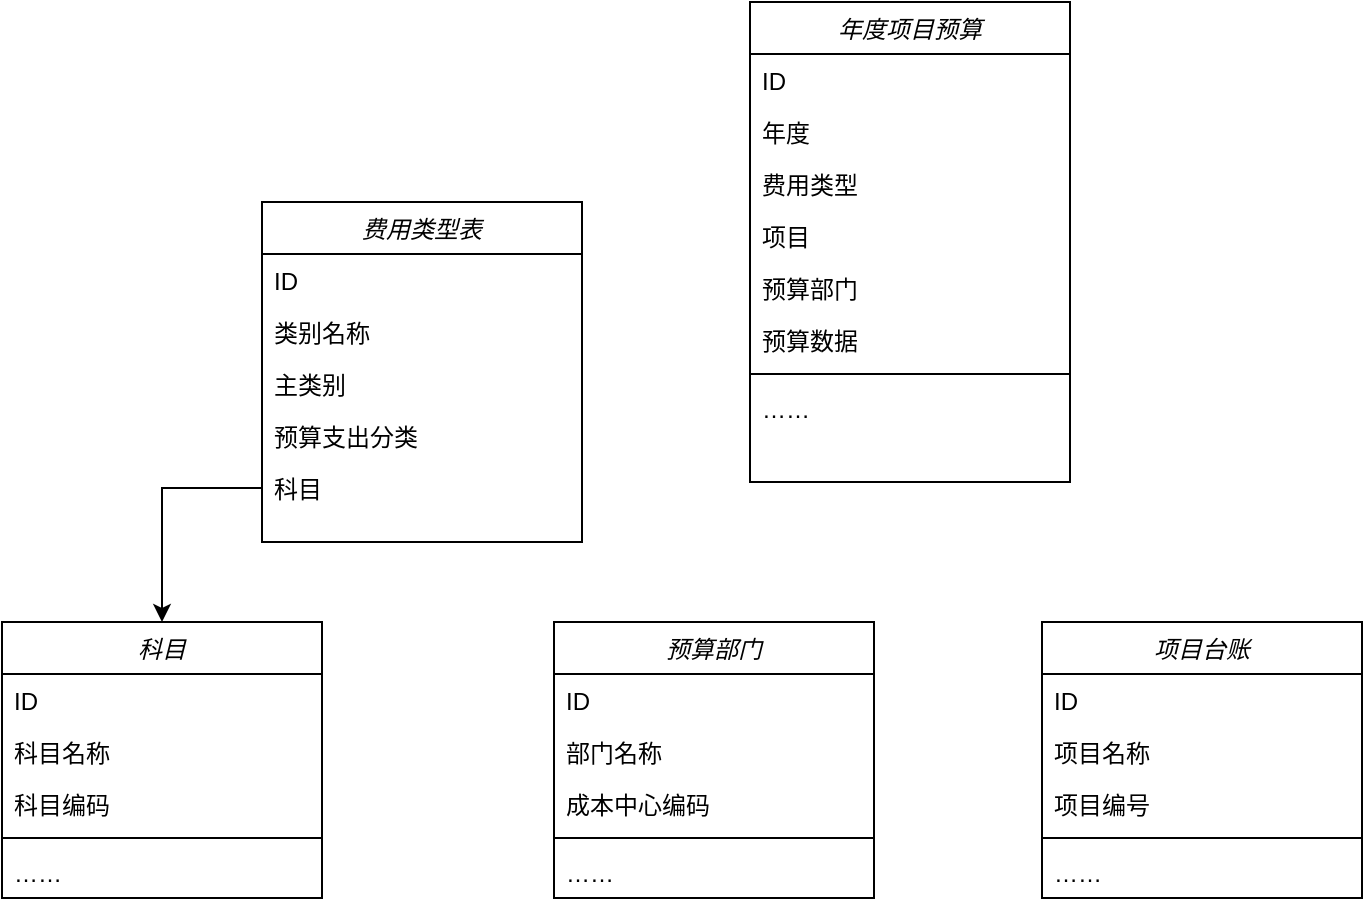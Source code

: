 <mxfile version="14.1.2" type="github">
  <diagram id="C5RBs43oDa-KdzZeNtuy" name="Page-1">
    <mxGraphModel dx="918" dy="511" grid="1" gridSize="10" guides="1" tooltips="1" connect="1" arrows="1" fold="1" page="1" pageScale="1" pageWidth="827" pageHeight="1169" math="0" shadow="0">
      <root>
        <mxCell id="WIyWlLk6GJQsqaUBKTNV-0" />
        <mxCell id="WIyWlLk6GJQsqaUBKTNV-1" parent="WIyWlLk6GJQsqaUBKTNV-0" />
        <mxCell id="zkfFHV4jXpPFQw0GAbJ--0" value="科目&#xa;" style="swimlane;fontStyle=2;align=center;verticalAlign=top;childLayout=stackLayout;horizontal=1;startSize=26;horizontalStack=0;resizeParent=1;resizeLast=0;collapsible=1;marginBottom=0;rounded=0;shadow=0;strokeWidth=1;" parent="WIyWlLk6GJQsqaUBKTNV-1" vertex="1">
          <mxGeometry x="40" y="490" width="160" height="138" as="geometry">
            <mxRectangle x="230" y="140" width="160" height="26" as="alternateBounds" />
          </mxGeometry>
        </mxCell>
        <mxCell id="zkfFHV4jXpPFQw0GAbJ--1" value="ID" style="text;align=left;verticalAlign=top;spacingLeft=4;spacingRight=4;overflow=hidden;rotatable=0;points=[[0,0.5],[1,0.5]];portConstraint=eastwest;" parent="zkfFHV4jXpPFQw0GAbJ--0" vertex="1">
          <mxGeometry y="26" width="160" height="26" as="geometry" />
        </mxCell>
        <mxCell id="zkfFHV4jXpPFQw0GAbJ--2" value="科目名称" style="text;align=left;verticalAlign=top;spacingLeft=4;spacingRight=4;overflow=hidden;rotatable=0;points=[[0,0.5],[1,0.5]];portConstraint=eastwest;rounded=0;shadow=0;html=0;" parent="zkfFHV4jXpPFQw0GAbJ--0" vertex="1">
          <mxGeometry y="52" width="160" height="26" as="geometry" />
        </mxCell>
        <mxCell id="zkfFHV4jXpPFQw0GAbJ--3" value="科目编码" style="text;align=left;verticalAlign=top;spacingLeft=4;spacingRight=4;overflow=hidden;rotatable=0;points=[[0,0.5],[1,0.5]];portConstraint=eastwest;rounded=0;shadow=0;html=0;" parent="zkfFHV4jXpPFQw0GAbJ--0" vertex="1">
          <mxGeometry y="78" width="160" height="26" as="geometry" />
        </mxCell>
        <mxCell id="zkfFHV4jXpPFQw0GAbJ--4" value="" style="line;html=1;strokeWidth=1;align=left;verticalAlign=middle;spacingTop=-1;spacingLeft=3;spacingRight=3;rotatable=0;labelPosition=right;points=[];portConstraint=eastwest;" parent="zkfFHV4jXpPFQw0GAbJ--0" vertex="1">
          <mxGeometry y="104" width="160" height="8" as="geometry" />
        </mxCell>
        <mxCell id="zkfFHV4jXpPFQw0GAbJ--5" value="……" style="text;align=left;verticalAlign=top;spacingLeft=4;spacingRight=4;overflow=hidden;rotatable=0;points=[[0,0.5],[1,0.5]];portConstraint=eastwest;" parent="zkfFHV4jXpPFQw0GAbJ--0" vertex="1">
          <mxGeometry y="112" width="160" height="26" as="geometry" />
        </mxCell>
        <mxCell id="v_MXnXf2g-3EYDipSl0D-0" value="预算部门" style="swimlane;fontStyle=2;align=center;verticalAlign=top;childLayout=stackLayout;horizontal=1;startSize=26;horizontalStack=0;resizeParent=1;resizeLast=0;collapsible=1;marginBottom=0;rounded=0;shadow=0;strokeWidth=1;" vertex="1" parent="WIyWlLk6GJQsqaUBKTNV-1">
          <mxGeometry x="316" y="490" width="160" height="138" as="geometry">
            <mxRectangle x="230" y="140" width="160" height="26" as="alternateBounds" />
          </mxGeometry>
        </mxCell>
        <mxCell id="v_MXnXf2g-3EYDipSl0D-1" value="ID" style="text;align=left;verticalAlign=top;spacingLeft=4;spacingRight=4;overflow=hidden;rotatable=0;points=[[0,0.5],[1,0.5]];portConstraint=eastwest;" vertex="1" parent="v_MXnXf2g-3EYDipSl0D-0">
          <mxGeometry y="26" width="160" height="26" as="geometry" />
        </mxCell>
        <mxCell id="v_MXnXf2g-3EYDipSl0D-2" value="部门名称" style="text;align=left;verticalAlign=top;spacingLeft=4;spacingRight=4;overflow=hidden;rotatable=0;points=[[0,0.5],[1,0.5]];portConstraint=eastwest;rounded=0;shadow=0;html=0;" vertex="1" parent="v_MXnXf2g-3EYDipSl0D-0">
          <mxGeometry y="52" width="160" height="26" as="geometry" />
        </mxCell>
        <mxCell id="v_MXnXf2g-3EYDipSl0D-3" value="成本中心编码" style="text;align=left;verticalAlign=top;spacingLeft=4;spacingRight=4;overflow=hidden;rotatable=0;points=[[0,0.5],[1,0.5]];portConstraint=eastwest;rounded=0;shadow=0;html=0;" vertex="1" parent="v_MXnXf2g-3EYDipSl0D-0">
          <mxGeometry y="78" width="160" height="26" as="geometry" />
        </mxCell>
        <mxCell id="v_MXnXf2g-3EYDipSl0D-4" value="" style="line;html=1;strokeWidth=1;align=left;verticalAlign=middle;spacingTop=-1;spacingLeft=3;spacingRight=3;rotatable=0;labelPosition=right;points=[];portConstraint=eastwest;" vertex="1" parent="v_MXnXf2g-3EYDipSl0D-0">
          <mxGeometry y="104" width="160" height="8" as="geometry" />
        </mxCell>
        <mxCell id="v_MXnXf2g-3EYDipSl0D-5" value="……" style="text;align=left;verticalAlign=top;spacingLeft=4;spacingRight=4;overflow=hidden;rotatable=0;points=[[0,0.5],[1,0.5]];portConstraint=eastwest;" vertex="1" parent="v_MXnXf2g-3EYDipSl0D-0">
          <mxGeometry y="112" width="160" height="26" as="geometry" />
        </mxCell>
        <mxCell id="v_MXnXf2g-3EYDipSl0D-6" value="费用类型表" style="swimlane;fontStyle=2;align=center;verticalAlign=top;childLayout=stackLayout;horizontal=1;startSize=26;horizontalStack=0;resizeParent=1;resizeLast=0;collapsible=1;marginBottom=0;rounded=0;shadow=0;strokeWidth=1;" vertex="1" parent="WIyWlLk6GJQsqaUBKTNV-1">
          <mxGeometry x="170" y="280" width="160" height="170" as="geometry">
            <mxRectangle x="230" y="140" width="160" height="26" as="alternateBounds" />
          </mxGeometry>
        </mxCell>
        <mxCell id="v_MXnXf2g-3EYDipSl0D-7" value="ID" style="text;align=left;verticalAlign=top;spacingLeft=4;spacingRight=4;overflow=hidden;rotatable=0;points=[[0,0.5],[1,0.5]];portConstraint=eastwest;" vertex="1" parent="v_MXnXf2g-3EYDipSl0D-6">
          <mxGeometry y="26" width="160" height="26" as="geometry" />
        </mxCell>
        <mxCell id="v_MXnXf2g-3EYDipSl0D-8" value="类别名称" style="text;align=left;verticalAlign=top;spacingLeft=4;spacingRight=4;overflow=hidden;rotatable=0;points=[[0,0.5],[1,0.5]];portConstraint=eastwest;rounded=0;shadow=0;html=0;" vertex="1" parent="v_MXnXf2g-3EYDipSl0D-6">
          <mxGeometry y="52" width="160" height="26" as="geometry" />
        </mxCell>
        <mxCell id="v_MXnXf2g-3EYDipSl0D-9" value="主类别" style="text;align=left;verticalAlign=top;spacingLeft=4;spacingRight=4;overflow=hidden;rotatable=0;points=[[0,0.5],[1,0.5]];portConstraint=eastwest;rounded=0;shadow=0;html=0;" vertex="1" parent="v_MXnXf2g-3EYDipSl0D-6">
          <mxGeometry y="78" width="160" height="26" as="geometry" />
        </mxCell>
        <mxCell id="v_MXnXf2g-3EYDipSl0D-12" value="预算支出分类" style="text;align=left;verticalAlign=top;spacingLeft=4;spacingRight=4;overflow=hidden;rotatable=0;points=[[0,0.5],[1,0.5]];portConstraint=eastwest;rounded=0;shadow=0;html=0;" vertex="1" parent="v_MXnXf2g-3EYDipSl0D-6">
          <mxGeometry y="104" width="160" height="26" as="geometry" />
        </mxCell>
        <mxCell id="v_MXnXf2g-3EYDipSl0D-13" value="科目" style="text;align=left;verticalAlign=top;spacingLeft=4;spacingRight=4;overflow=hidden;rotatable=0;points=[[0,0.5],[1,0.5]];portConstraint=eastwest;rounded=0;shadow=0;html=0;" vertex="1" parent="v_MXnXf2g-3EYDipSl0D-6">
          <mxGeometry y="130" width="160" height="26" as="geometry" />
        </mxCell>
        <mxCell id="v_MXnXf2g-3EYDipSl0D-15" style="edgeStyle=orthogonalEdgeStyle;rounded=0;orthogonalLoop=1;jettySize=auto;html=1;" edge="1" parent="WIyWlLk6GJQsqaUBKTNV-1" source="v_MXnXf2g-3EYDipSl0D-13" target="zkfFHV4jXpPFQw0GAbJ--0">
          <mxGeometry relative="1" as="geometry" />
        </mxCell>
        <mxCell id="v_MXnXf2g-3EYDipSl0D-16" value="项目台账" style="swimlane;fontStyle=2;align=center;verticalAlign=top;childLayout=stackLayout;horizontal=1;startSize=26;horizontalStack=0;resizeParent=1;resizeLast=0;collapsible=1;marginBottom=0;rounded=0;shadow=0;strokeWidth=1;" vertex="1" parent="WIyWlLk6GJQsqaUBKTNV-1">
          <mxGeometry x="560" y="490" width="160" height="138" as="geometry">
            <mxRectangle x="230" y="140" width="160" height="26" as="alternateBounds" />
          </mxGeometry>
        </mxCell>
        <mxCell id="v_MXnXf2g-3EYDipSl0D-17" value="ID" style="text;align=left;verticalAlign=top;spacingLeft=4;spacingRight=4;overflow=hidden;rotatable=0;points=[[0,0.5],[1,0.5]];portConstraint=eastwest;" vertex="1" parent="v_MXnXf2g-3EYDipSl0D-16">
          <mxGeometry y="26" width="160" height="26" as="geometry" />
        </mxCell>
        <mxCell id="v_MXnXf2g-3EYDipSl0D-18" value="项目名称" style="text;align=left;verticalAlign=top;spacingLeft=4;spacingRight=4;overflow=hidden;rotatable=0;points=[[0,0.5],[1,0.5]];portConstraint=eastwest;rounded=0;shadow=0;html=0;" vertex="1" parent="v_MXnXf2g-3EYDipSl0D-16">
          <mxGeometry y="52" width="160" height="26" as="geometry" />
        </mxCell>
        <mxCell id="v_MXnXf2g-3EYDipSl0D-19" value="项目编号" style="text;align=left;verticalAlign=top;spacingLeft=4;spacingRight=4;overflow=hidden;rotatable=0;points=[[0,0.5],[1,0.5]];portConstraint=eastwest;rounded=0;shadow=0;html=0;" vertex="1" parent="v_MXnXf2g-3EYDipSl0D-16">
          <mxGeometry y="78" width="160" height="26" as="geometry" />
        </mxCell>
        <mxCell id="v_MXnXf2g-3EYDipSl0D-20" value="" style="line;html=1;strokeWidth=1;align=left;verticalAlign=middle;spacingTop=-1;spacingLeft=3;spacingRight=3;rotatable=0;labelPosition=right;points=[];portConstraint=eastwest;" vertex="1" parent="v_MXnXf2g-3EYDipSl0D-16">
          <mxGeometry y="104" width="160" height="8" as="geometry" />
        </mxCell>
        <mxCell id="v_MXnXf2g-3EYDipSl0D-21" value="……" style="text;align=left;verticalAlign=top;spacingLeft=4;spacingRight=4;overflow=hidden;rotatable=0;points=[[0,0.5],[1,0.5]];portConstraint=eastwest;" vertex="1" parent="v_MXnXf2g-3EYDipSl0D-16">
          <mxGeometry y="112" width="160" height="26" as="geometry" />
        </mxCell>
        <mxCell id="v_MXnXf2g-3EYDipSl0D-28" value="年度项目预算" style="swimlane;fontStyle=2;align=center;verticalAlign=top;childLayout=stackLayout;horizontal=1;startSize=26;horizontalStack=0;resizeParent=1;resizeLast=0;collapsible=1;marginBottom=0;rounded=0;shadow=0;strokeWidth=1;" vertex="1" parent="WIyWlLk6GJQsqaUBKTNV-1">
          <mxGeometry x="414" y="180" width="160" height="240" as="geometry">
            <mxRectangle x="230" y="140" width="160" height="26" as="alternateBounds" />
          </mxGeometry>
        </mxCell>
        <mxCell id="v_MXnXf2g-3EYDipSl0D-29" value="ID" style="text;align=left;verticalAlign=top;spacingLeft=4;spacingRight=4;overflow=hidden;rotatable=0;points=[[0,0.5],[1,0.5]];portConstraint=eastwest;" vertex="1" parent="v_MXnXf2g-3EYDipSl0D-28">
          <mxGeometry y="26" width="160" height="26" as="geometry" />
        </mxCell>
        <mxCell id="v_MXnXf2g-3EYDipSl0D-30" value="年度" style="text;align=left;verticalAlign=top;spacingLeft=4;spacingRight=4;overflow=hidden;rotatable=0;points=[[0,0.5],[1,0.5]];portConstraint=eastwest;rounded=0;shadow=0;html=0;" vertex="1" parent="v_MXnXf2g-3EYDipSl0D-28">
          <mxGeometry y="52" width="160" height="26" as="geometry" />
        </mxCell>
        <mxCell id="v_MXnXf2g-3EYDipSl0D-31" value="费用类型" style="text;align=left;verticalAlign=top;spacingLeft=4;spacingRight=4;overflow=hidden;rotatable=0;points=[[0,0.5],[1,0.5]];portConstraint=eastwest;rounded=0;shadow=0;html=0;" vertex="1" parent="v_MXnXf2g-3EYDipSl0D-28">
          <mxGeometry y="78" width="160" height="26" as="geometry" />
        </mxCell>
        <mxCell id="v_MXnXf2g-3EYDipSl0D-35" value="项目" style="text;align=left;verticalAlign=top;spacingLeft=4;spacingRight=4;overflow=hidden;rotatable=0;points=[[0,0.5],[1,0.5]];portConstraint=eastwest;rounded=0;shadow=0;html=0;" vertex="1" parent="v_MXnXf2g-3EYDipSl0D-28">
          <mxGeometry y="104" width="160" height="26" as="geometry" />
        </mxCell>
        <mxCell id="v_MXnXf2g-3EYDipSl0D-36" value="预算部门" style="text;align=left;verticalAlign=top;spacingLeft=4;spacingRight=4;overflow=hidden;rotatable=0;points=[[0,0.5],[1,0.5]];portConstraint=eastwest;rounded=0;shadow=0;html=0;" vertex="1" parent="v_MXnXf2g-3EYDipSl0D-28">
          <mxGeometry y="130" width="160" height="26" as="geometry" />
        </mxCell>
        <mxCell id="v_MXnXf2g-3EYDipSl0D-37" value="预算数据" style="text;align=left;verticalAlign=top;spacingLeft=4;spacingRight=4;overflow=hidden;rotatable=0;points=[[0,0.5],[1,0.5]];portConstraint=eastwest;rounded=0;shadow=0;html=0;" vertex="1" parent="v_MXnXf2g-3EYDipSl0D-28">
          <mxGeometry y="156" width="160" height="26" as="geometry" />
        </mxCell>
        <mxCell id="v_MXnXf2g-3EYDipSl0D-32" value="" style="line;html=1;strokeWidth=1;align=left;verticalAlign=middle;spacingTop=-1;spacingLeft=3;spacingRight=3;rotatable=0;labelPosition=right;points=[];portConstraint=eastwest;" vertex="1" parent="v_MXnXf2g-3EYDipSl0D-28">
          <mxGeometry y="182" width="160" height="8" as="geometry" />
        </mxCell>
        <mxCell id="v_MXnXf2g-3EYDipSl0D-38" value="……" style="text;align=left;verticalAlign=top;spacingLeft=4;spacingRight=4;overflow=hidden;rotatable=0;points=[[0,0.5],[1,0.5]];portConstraint=eastwest;" vertex="1" parent="v_MXnXf2g-3EYDipSl0D-28">
          <mxGeometry y="190" width="160" height="26" as="geometry" />
        </mxCell>
      </root>
    </mxGraphModel>
  </diagram>
</mxfile>

